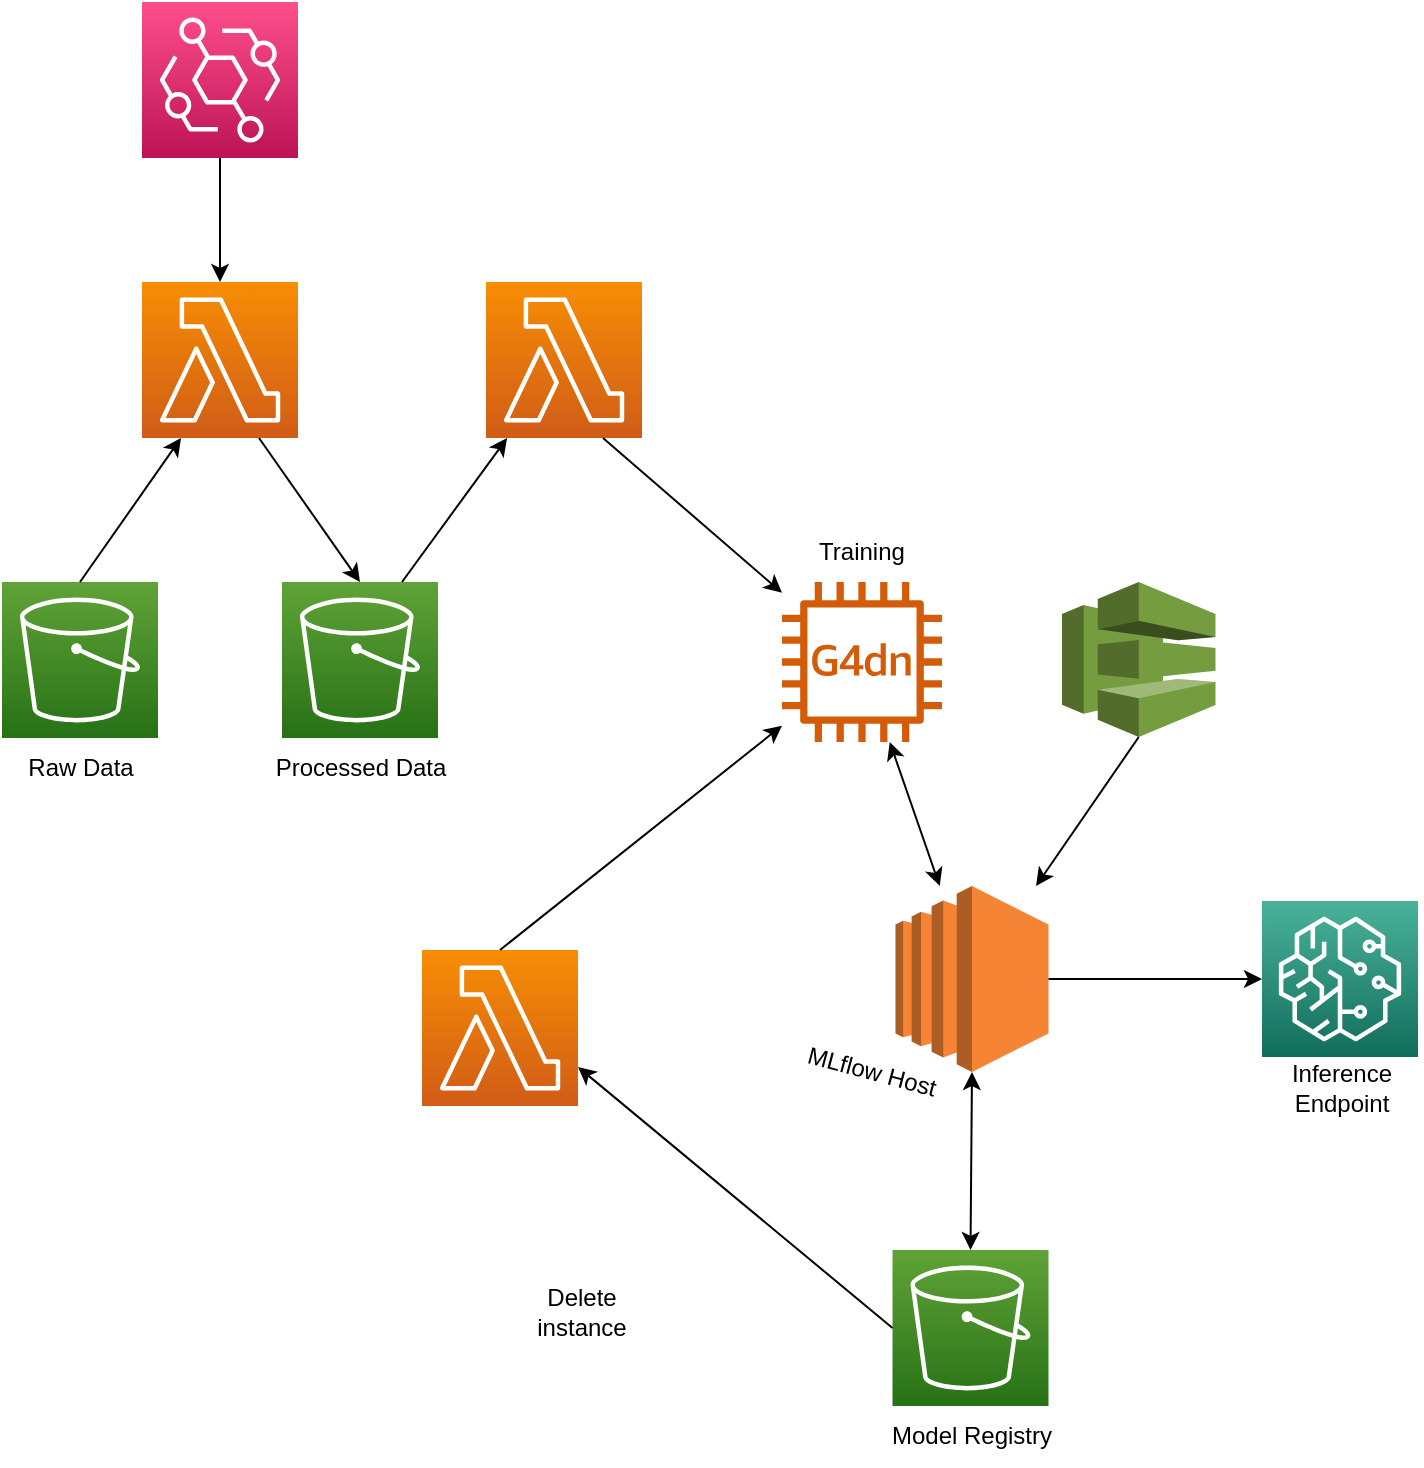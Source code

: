 <mxfile version="21.6.8" type="device">
  <diagram name="Page-1" id="QePL_o_GywGE-rD1kDqN">
    <mxGraphModel dx="1362" dy="767" grid="1" gridSize="10" guides="1" tooltips="1" connect="1" arrows="1" fold="1" page="1" pageScale="1" pageWidth="850" pageHeight="1100" math="0" shadow="0">
      <root>
        <mxCell id="0" />
        <mxCell id="1" parent="0" />
        <mxCell id="jiv7oWGwMIpdENpBrjZ7-1" value="" style="sketch=0;points=[[0,0,0],[0.25,0,0],[0.5,0,0],[0.75,0,0],[1,0,0],[0,1,0],[0.25,1,0],[0.5,1,0],[0.75,1,0],[1,1,0],[0,0.25,0],[0,0.5,0],[0,0.75,0],[1,0.25,0],[1,0.5,0],[1,0.75,0]];outlineConnect=0;fontColor=#232F3E;gradientColor=#60A337;gradientDirection=north;fillColor=#277116;strokeColor=#ffffff;dashed=0;verticalLabelPosition=bottom;verticalAlign=top;align=center;html=1;fontSize=12;fontStyle=0;aspect=fixed;shape=mxgraph.aws4.resourceIcon;resIcon=mxgraph.aws4.s3;" parent="1" vertex="1">
          <mxGeometry x="120" y="460" width="78" height="78" as="geometry" />
        </mxCell>
        <mxCell id="jiv7oWGwMIpdENpBrjZ7-2" value="" style="sketch=0;points=[[0,0,0],[0.25,0,0],[0.5,0,0],[0.75,0,0],[1,0,0],[0,1,0],[0.25,1,0],[0.5,1,0],[0.75,1,0],[1,1,0],[0,0.25,0],[0,0.5,0],[0,0.75,0],[1,0.25,0],[1,0.5,0],[1,0.75,0]];outlineConnect=0;fontColor=#232F3E;gradientColor=#F78E04;gradientDirection=north;fillColor=#D05C17;strokeColor=#ffffff;dashed=0;verticalLabelPosition=bottom;verticalAlign=top;align=center;html=1;fontSize=12;fontStyle=0;aspect=fixed;shape=mxgraph.aws4.resourceIcon;resIcon=mxgraph.aws4.lambda;" parent="1" vertex="1">
          <mxGeometry x="190" y="310" width="78" height="78" as="geometry" />
        </mxCell>
        <mxCell id="jiv7oWGwMIpdENpBrjZ7-3" value="" style="sketch=0;points=[[0,0,0],[0.25,0,0],[0.5,0,0],[0.75,0,0],[1,0,0],[0,1,0],[0.25,1,0],[0.5,1,0],[0.75,1,0],[1,1,0],[0,0.25,0],[0,0.5,0],[0,0.75,0],[1,0.25,0],[1,0.5,0],[1,0.75,0]];outlineConnect=0;fontColor=#232F3E;gradientColor=#60A337;gradientDirection=north;fillColor=#277116;strokeColor=#ffffff;dashed=0;verticalLabelPosition=bottom;verticalAlign=top;align=center;html=1;fontSize=12;fontStyle=0;aspect=fixed;shape=mxgraph.aws4.resourceIcon;resIcon=mxgraph.aws4.s3;" parent="1" vertex="1">
          <mxGeometry x="260" y="460" width="78" height="78" as="geometry" />
        </mxCell>
        <mxCell id="jiv7oWGwMIpdENpBrjZ7-4" value="Raw Data" style="text;html=1;align=center;verticalAlign=middle;resizable=0;points=[];autosize=1;strokeColor=none;fillColor=none;" parent="1" vertex="1">
          <mxGeometry x="119" y="538" width="80" height="30" as="geometry" />
        </mxCell>
        <mxCell id="jiv7oWGwMIpdENpBrjZ7-5" value="Processed Data" style="text;html=1;align=center;verticalAlign=middle;resizable=0;points=[];autosize=1;strokeColor=none;fillColor=none;" parent="1" vertex="1">
          <mxGeometry x="244" y="538" width="110" height="30" as="geometry" />
        </mxCell>
        <mxCell id="jiv7oWGwMIpdENpBrjZ7-6" value="" style="endArrow=classic;html=1;rounded=0;entryX=0.25;entryY=1;entryDx=0;entryDy=0;entryPerimeter=0;exitX=0.5;exitY=0;exitDx=0;exitDy=0;exitPerimeter=0;" parent="1" source="jiv7oWGwMIpdENpBrjZ7-1" target="jiv7oWGwMIpdENpBrjZ7-2" edge="1">
          <mxGeometry width="50" height="50" relative="1" as="geometry">
            <mxPoint x="160" y="450" as="sourcePoint" />
            <mxPoint x="204" y="388" as="targetPoint" />
          </mxGeometry>
        </mxCell>
        <mxCell id="jiv7oWGwMIpdENpBrjZ7-7" value="" style="endArrow=classic;html=1;rounded=0;entryX=0.5;entryY=0;entryDx=0;entryDy=0;entryPerimeter=0;exitX=0.75;exitY=1;exitDx=0;exitDy=0;exitPerimeter=0;" parent="1" source="jiv7oWGwMIpdENpBrjZ7-2" target="jiv7oWGwMIpdENpBrjZ7-3" edge="1">
          <mxGeometry width="50" height="50" relative="1" as="geometry">
            <mxPoint x="260" y="390" as="sourcePoint" />
            <mxPoint x="300" y="450" as="targetPoint" />
          </mxGeometry>
        </mxCell>
        <mxCell id="jiv7oWGwMIpdENpBrjZ7-9" value="" style="sketch=0;points=[[0,0,0],[0.25,0,0],[0.5,0,0],[0.75,0,0],[1,0,0],[0,1,0],[0.25,1,0],[0.5,1,0],[0.75,1,0],[1,1,0],[0,0.25,0],[0,0.5,0],[0,0.75,0],[1,0.25,0],[1,0.5,0],[1,0.75,0]];outlineConnect=0;fontColor=#232F3E;gradientColor=#60A337;gradientDirection=north;fillColor=#277116;strokeColor=#ffffff;dashed=0;verticalLabelPosition=bottom;verticalAlign=top;align=center;html=1;fontSize=12;fontStyle=0;aspect=fixed;shape=mxgraph.aws4.resourceIcon;resIcon=mxgraph.aws4.s3;" parent="1" vertex="1">
          <mxGeometry x="565.25" y="794" width="78" height="78" as="geometry" />
        </mxCell>
        <mxCell id="jiv7oWGwMIpdENpBrjZ7-10" value="" style="outlineConnect=0;dashed=0;verticalLabelPosition=bottom;verticalAlign=top;align=center;html=1;shape=mxgraph.aws3.ec2;fillColor=#F58534;gradientColor=none;" parent="1" vertex="1">
          <mxGeometry x="566.75" y="612" width="76.5" height="93" as="geometry" />
        </mxCell>
        <mxCell id="jiv7oWGwMIpdENpBrjZ7-11" value="MLflow Host" style="text;html=1;strokeColor=none;fillColor=none;align=center;verticalAlign=middle;whiteSpace=wrap;rounded=0;rotation=15;" parent="1" vertex="1">
          <mxGeometry x="510" y="690" width="90" height="30" as="geometry" />
        </mxCell>
        <mxCell id="jiv7oWGwMIpdENpBrjZ7-13" value="" style="endArrow=classic;startArrow=classic;html=1;rounded=0;exitX=0.5;exitY=0;exitDx=0;exitDy=0;exitPerimeter=0;entryX=0.5;entryY=1;entryDx=0;entryDy=0;entryPerimeter=0;" parent="1" source="jiv7oWGwMIpdENpBrjZ7-9" target="jiv7oWGwMIpdENpBrjZ7-10" edge="1">
          <mxGeometry width="50" height="50" relative="1" as="geometry">
            <mxPoint x="604.5" y="752" as="sourcePoint" />
            <mxPoint x="604.5" y="695" as="targetPoint" />
          </mxGeometry>
        </mxCell>
        <mxCell id="jiv7oWGwMIpdENpBrjZ7-14" value="Model Registry" style="text;html=1;strokeColor=none;fillColor=none;align=center;verticalAlign=middle;whiteSpace=wrap;rounded=0;" parent="1" vertex="1">
          <mxGeometry x="550" y="872" width="110" height="30" as="geometry" />
        </mxCell>
        <mxCell id="jiv7oWGwMIpdENpBrjZ7-15" value="" style="sketch=0;outlineConnect=0;fontColor=#232F3E;gradientColor=none;fillColor=#D45B07;strokeColor=none;dashed=0;verticalLabelPosition=bottom;verticalAlign=top;align=center;html=1;fontSize=12;fontStyle=0;aspect=fixed;pointerEvents=1;shape=mxgraph.aws4.g4dn;" parent="1" vertex="1">
          <mxGeometry x="510" y="460" width="80" height="80" as="geometry" />
        </mxCell>
        <mxCell id="jiv7oWGwMIpdENpBrjZ7-16" value="Training" style="text;html=1;strokeColor=none;fillColor=none;align=center;verticalAlign=middle;whiteSpace=wrap;rounded=0;rotation=0;" parent="1" vertex="1">
          <mxGeometry x="520" y="430" width="60" height="30" as="geometry" />
        </mxCell>
        <mxCell id="jiv7oWGwMIpdENpBrjZ7-17" value="" style="endArrow=classic;startArrow=classic;html=1;rounded=0;" parent="1" source="jiv7oWGwMIpdENpBrjZ7-10" target="jiv7oWGwMIpdENpBrjZ7-15" edge="1">
          <mxGeometry width="50" height="50" relative="1" as="geometry">
            <mxPoint x="620" y="602" as="sourcePoint" />
            <mxPoint x="600" y="512" as="targetPoint" />
          </mxGeometry>
        </mxCell>
        <mxCell id="jiv7oWGwMIpdENpBrjZ7-18" value="" style="sketch=0;points=[[0,0,0],[0.25,0,0],[0.5,0,0],[0.75,0,0],[1,0,0],[0,1,0],[0.25,1,0],[0.5,1,0],[0.75,1,0],[1,1,0],[0,0.25,0],[0,0.5,0],[0,0.75,0],[1,0.25,0],[1,0.5,0],[1,0.75,0]];outlineConnect=0;fontColor=#232F3E;gradientColor=#4AB29A;gradientDirection=north;fillColor=#116D5B;strokeColor=#ffffff;dashed=0;verticalLabelPosition=bottom;verticalAlign=top;align=center;html=1;fontSize=12;fontStyle=0;aspect=fixed;shape=mxgraph.aws4.resourceIcon;resIcon=mxgraph.aws4.sagemaker;" parent="1" vertex="1">
          <mxGeometry x="750" y="619.5" width="78" height="78" as="geometry" />
        </mxCell>
        <mxCell id="jiv7oWGwMIpdENpBrjZ7-19" value="" style="endArrow=classic;html=1;rounded=0;entryX=0;entryY=0.5;entryDx=0;entryDy=0;entryPerimeter=0;exitX=1;exitY=0.5;exitDx=0;exitDy=0;exitPerimeter=0;" parent="1" source="jiv7oWGwMIpdENpBrjZ7-10" target="jiv7oWGwMIpdENpBrjZ7-18" edge="1">
          <mxGeometry width="50" height="50" relative="1" as="geometry">
            <mxPoint x="650" y="672" as="sourcePoint" />
            <mxPoint x="740" y="662" as="targetPoint" />
          </mxGeometry>
        </mxCell>
        <mxCell id="jiv7oWGwMIpdENpBrjZ7-20" value="Inference Endpoint" style="text;html=1;strokeColor=none;fillColor=none;align=center;verticalAlign=middle;whiteSpace=wrap;rounded=0;" parent="1" vertex="1">
          <mxGeometry x="750" y="697.5" width="80" height="30" as="geometry" />
        </mxCell>
        <mxCell id="jiv7oWGwMIpdENpBrjZ7-22" value="" style="endArrow=classic;html=1;rounded=0;entryX=0.5;entryY=0;entryDx=0;entryDy=0;entryPerimeter=0;exitX=0.5;exitY=1;exitDx=0;exitDy=0;exitPerimeter=0;" parent="1" source="a2bQ8DpLGYZSekiH0dF5-1" target="jiv7oWGwMIpdENpBrjZ7-2" edge="1">
          <mxGeometry width="50" height="50" relative="1" as="geometry">
            <mxPoint x="229" y="250" as="sourcePoint" />
            <mxPoint x="310" y="250" as="targetPoint" />
          </mxGeometry>
        </mxCell>
        <mxCell id="a2bQ8DpLGYZSekiH0dF5-1" value="" style="sketch=0;points=[[0,0,0],[0.25,0,0],[0.5,0,0],[0.75,0,0],[1,0,0],[0,1,0],[0.25,1,0],[0.5,1,0],[0.75,1,0],[1,1,0],[0,0.25,0],[0,0.5,0],[0,0.75,0],[1,0.25,0],[1,0.5,0],[1,0.75,0]];outlineConnect=0;fontColor=#232F3E;gradientColor=#FF4F8B;gradientDirection=north;fillColor=#BC1356;strokeColor=#ffffff;dashed=0;verticalLabelPosition=bottom;verticalAlign=top;align=center;html=1;fontSize=12;fontStyle=0;aspect=fixed;shape=mxgraph.aws4.resourceIcon;resIcon=mxgraph.aws4.eventbridge;" parent="1" vertex="1">
          <mxGeometry x="190" y="170" width="78" height="78" as="geometry" />
        </mxCell>
        <mxCell id="a2bQ8DpLGYZSekiH0dF5-2" value="" style="sketch=0;points=[[0,0,0],[0.25,0,0],[0.5,0,0],[0.75,0,0],[1,0,0],[0,1,0],[0.25,1,0],[0.5,1,0],[0.75,1,0],[1,1,0],[0,0.25,0],[0,0.5,0],[0,0.75,0],[1,0.25,0],[1,0.5,0],[1,0.75,0]];outlineConnect=0;fontColor=#232F3E;gradientColor=#F78E04;gradientDirection=north;fillColor=#D05C17;strokeColor=#ffffff;dashed=0;verticalLabelPosition=bottom;verticalAlign=top;align=center;html=1;fontSize=12;fontStyle=0;aspect=fixed;shape=mxgraph.aws4.resourceIcon;resIcon=mxgraph.aws4.lambda;" parent="1" vertex="1">
          <mxGeometry x="362" y="310" width="78" height="78" as="geometry" />
        </mxCell>
        <mxCell id="a2bQ8DpLGYZSekiH0dF5-3" value="" style="endArrow=classic;html=1;rounded=0;" parent="1" target="a2bQ8DpLGYZSekiH0dF5-2" edge="1">
          <mxGeometry width="50" height="50" relative="1" as="geometry">
            <mxPoint x="320" y="460" as="sourcePoint" />
            <mxPoint x="371" y="388" as="targetPoint" />
          </mxGeometry>
        </mxCell>
        <mxCell id="a2bQ8DpLGYZSekiH0dF5-6" value="" style="endArrow=classic;html=1;rounded=0;exitX=0.75;exitY=1;exitDx=0;exitDy=0;exitPerimeter=0;" parent="1" source="a2bQ8DpLGYZSekiH0dF5-2" target="jiv7oWGwMIpdENpBrjZ7-15" edge="1">
          <mxGeometry width="50" height="50" relative="1" as="geometry">
            <mxPoint x="440" y="360" as="sourcePoint" />
            <mxPoint x="510" y="349" as="targetPoint" />
          </mxGeometry>
        </mxCell>
        <mxCell id="a2bQ8DpLGYZSekiH0dF5-11" value="Delete instance" style="text;html=1;strokeColor=none;fillColor=none;align=center;verticalAlign=middle;whiteSpace=wrap;rounded=0;" parent="1" vertex="1">
          <mxGeometry x="380" y="810" width="60" height="30" as="geometry" />
        </mxCell>
        <mxCell id="AMD4flGlrui2Bb7o98Yn-1" value="" style="sketch=0;points=[[0,0,0],[0.25,0,0],[0.5,0,0],[0.75,0,0],[1,0,0],[0,1,0],[0.25,1,0],[0.5,1,0],[0.75,1,0],[1,1,0],[0,0.25,0],[0,0.5,0],[0,0.75,0],[1,0.25,0],[1,0.5,0],[1,0.75,0]];outlineConnect=0;fontColor=#232F3E;gradientColor=#F78E04;gradientDirection=north;fillColor=#D05C17;strokeColor=#ffffff;dashed=0;verticalLabelPosition=bottom;verticalAlign=top;align=center;html=1;fontSize=12;fontStyle=0;aspect=fixed;shape=mxgraph.aws4.resourceIcon;resIcon=mxgraph.aws4.lambda;" vertex="1" parent="1">
          <mxGeometry x="330" y="644" width="78" height="78" as="geometry" />
        </mxCell>
        <mxCell id="AMD4flGlrui2Bb7o98Yn-2" value="" style="endArrow=classic;html=1;rounded=0;entryX=1;entryY=0.75;entryDx=0;entryDy=0;entryPerimeter=0;exitX=0;exitY=0.5;exitDx=0;exitDy=0;exitPerimeter=0;" edge="1" parent="1" source="jiv7oWGwMIpdENpBrjZ7-9" target="AMD4flGlrui2Bb7o98Yn-1">
          <mxGeometry width="50" height="50" relative="1" as="geometry">
            <mxPoint x="470" y="890" as="sourcePoint" />
            <mxPoint x="520" y="840" as="targetPoint" />
          </mxGeometry>
        </mxCell>
        <mxCell id="AMD4flGlrui2Bb7o98Yn-3" value="" style="outlineConnect=0;dashed=0;verticalLabelPosition=bottom;verticalAlign=top;align=center;html=1;shape=mxgraph.aws3.codedeploy;fillColor=#759C3E;gradientColor=none;" vertex="1" parent="1">
          <mxGeometry x="650" y="460" width="76.75" height="77.5" as="geometry" />
        </mxCell>
        <mxCell id="AMD4flGlrui2Bb7o98Yn-5" value="" style="endArrow=classic;html=1;rounded=0;exitX=0.5;exitY=1;exitDx=0;exitDy=0;exitPerimeter=0;" edge="1" parent="1" source="AMD4flGlrui2Bb7o98Yn-3" target="jiv7oWGwMIpdENpBrjZ7-10">
          <mxGeometry width="50" height="50" relative="1" as="geometry">
            <mxPoint x="643.25" y="510" as="sourcePoint" />
            <mxPoint x="693.25" y="460" as="targetPoint" />
          </mxGeometry>
        </mxCell>
        <mxCell id="AMD4flGlrui2Bb7o98Yn-6" value="" style="endArrow=classic;html=1;rounded=0;exitX=0.5;exitY=0;exitDx=0;exitDy=0;exitPerimeter=0;" edge="1" parent="1" source="AMD4flGlrui2Bb7o98Yn-1" target="jiv7oWGwMIpdENpBrjZ7-15">
          <mxGeometry width="50" height="50" relative="1" as="geometry">
            <mxPoint x="375" y="644" as="sourcePoint" />
            <mxPoint x="425" y="594" as="targetPoint" />
          </mxGeometry>
        </mxCell>
      </root>
    </mxGraphModel>
  </diagram>
</mxfile>
